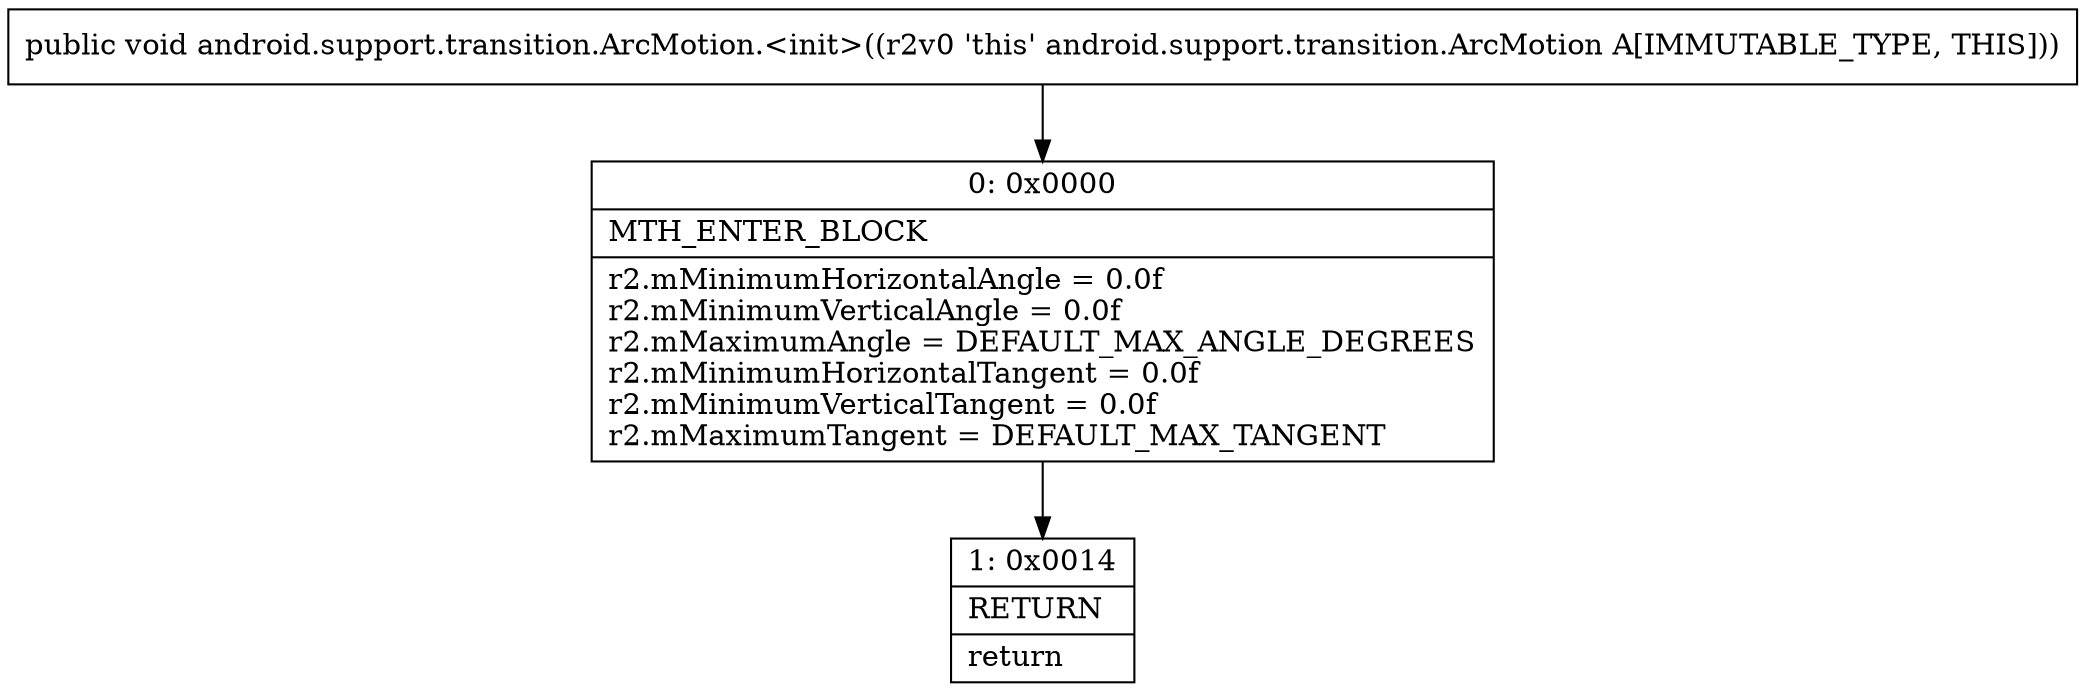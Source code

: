 digraph "CFG forandroid.support.transition.ArcMotion.\<init\>()V" {
Node_0 [shape=record,label="{0\:\ 0x0000|MTH_ENTER_BLOCK\l|r2.mMinimumHorizontalAngle = 0.0f\lr2.mMinimumVerticalAngle = 0.0f\lr2.mMaximumAngle = DEFAULT_MAX_ANGLE_DEGREES\lr2.mMinimumHorizontalTangent = 0.0f\lr2.mMinimumVerticalTangent = 0.0f\lr2.mMaximumTangent = DEFAULT_MAX_TANGENT\l}"];
Node_1 [shape=record,label="{1\:\ 0x0014|RETURN\l|return\l}"];
MethodNode[shape=record,label="{public void android.support.transition.ArcMotion.\<init\>((r2v0 'this' android.support.transition.ArcMotion A[IMMUTABLE_TYPE, THIS])) }"];
MethodNode -> Node_0;
Node_0 -> Node_1;
}

